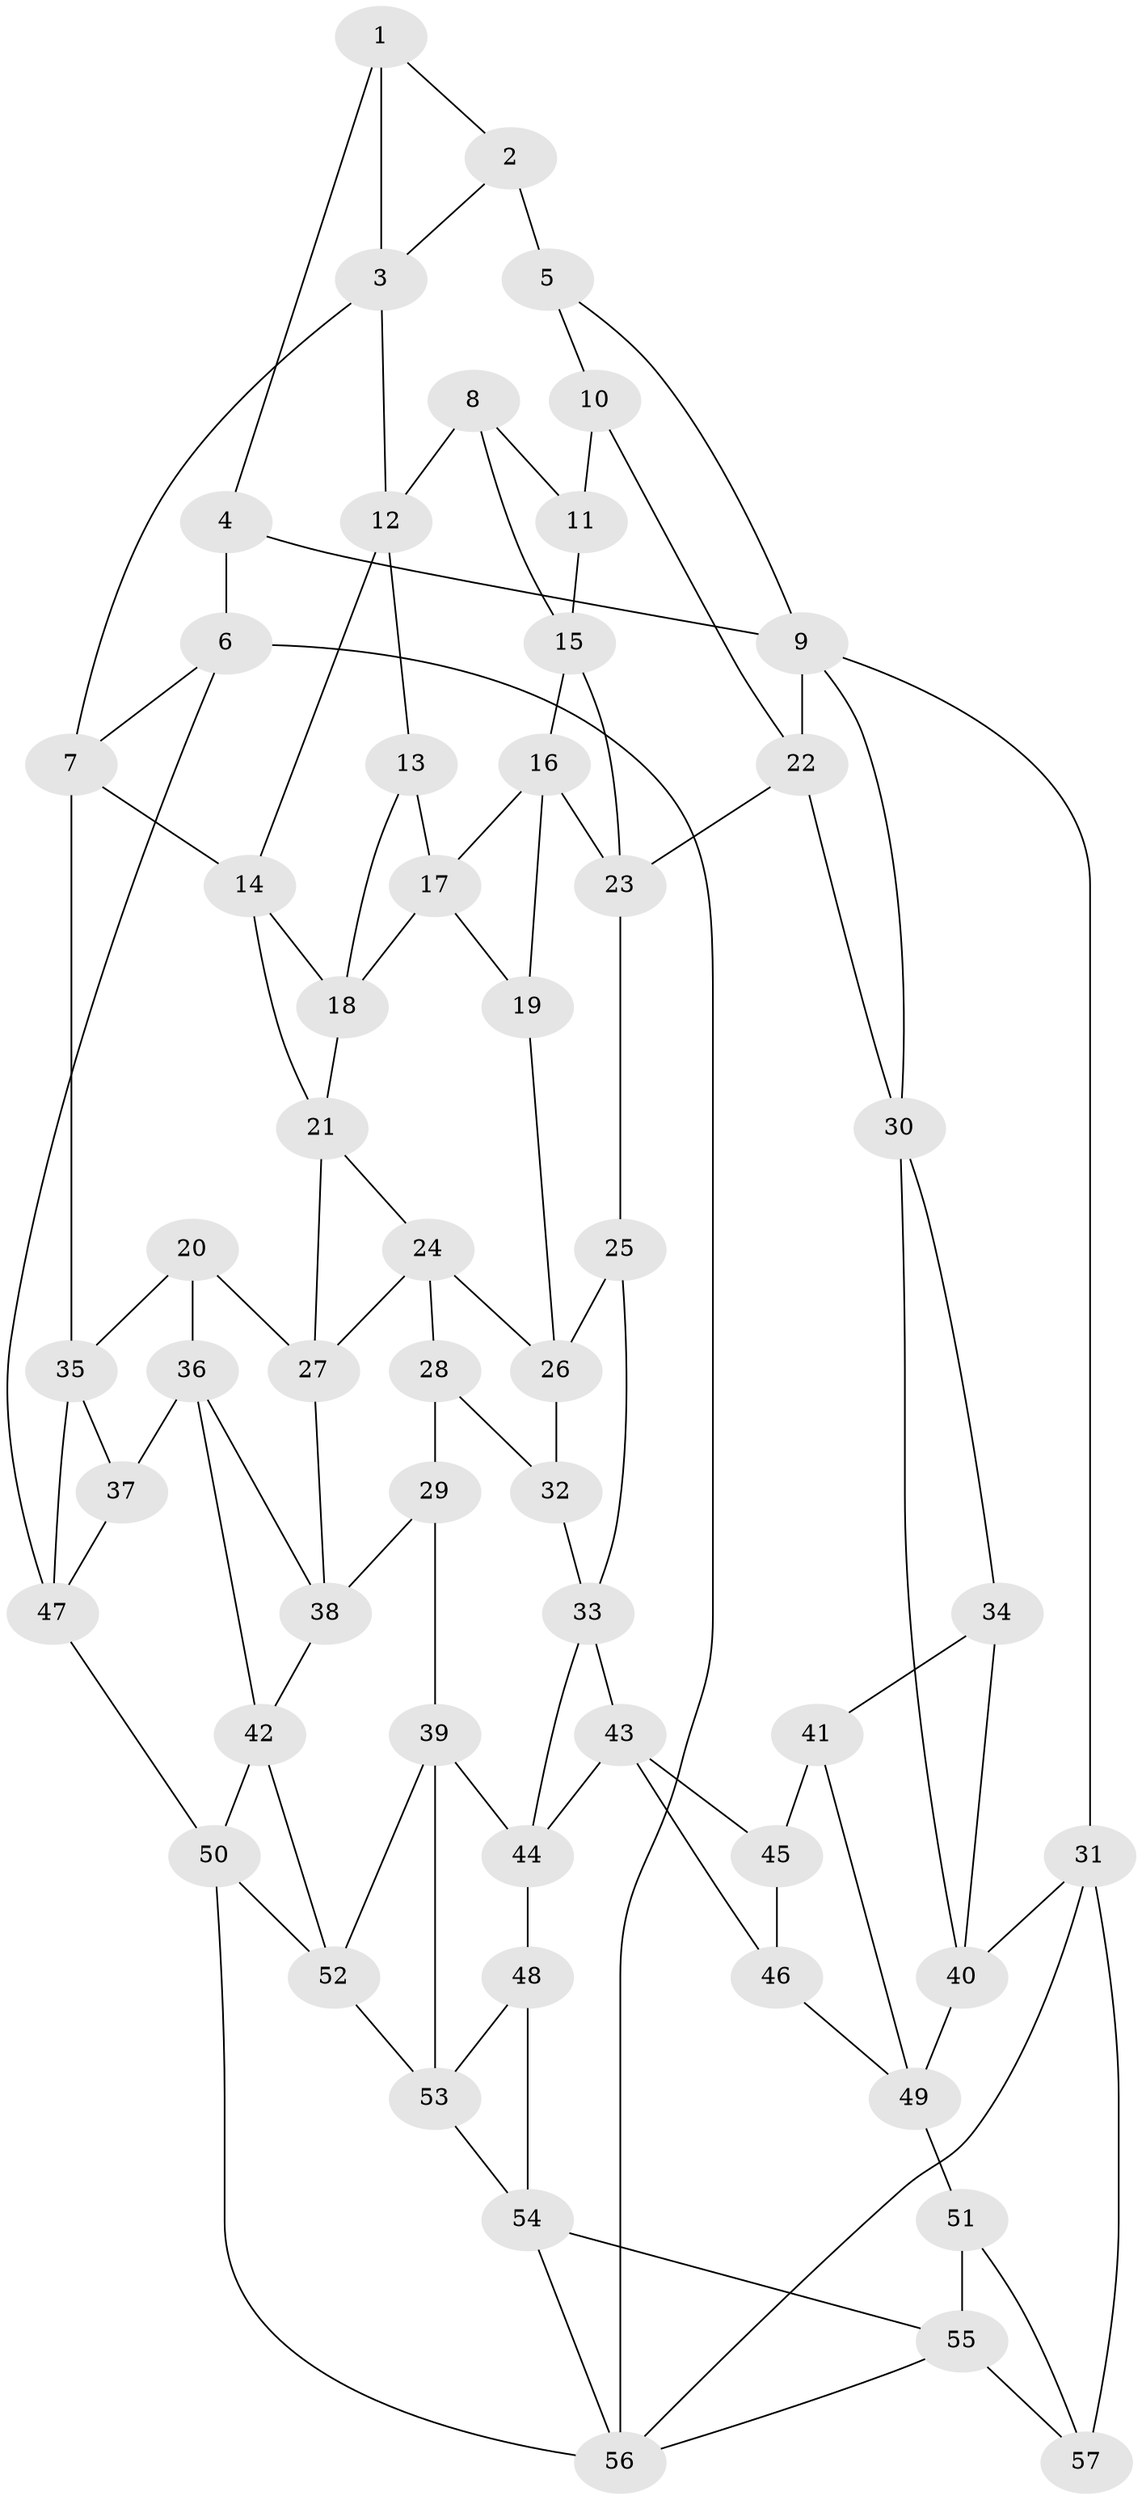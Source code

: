 // original degree distribution, {3: 0.017699115044247787, 4: 0.23008849557522124, 6: 0.20353982300884957, 5: 0.5486725663716814}
// Generated by graph-tools (version 1.1) at 2025/03/03/09/25 03:03:14]
// undirected, 57 vertices, 104 edges
graph export_dot {
graph [start="1"]
  node [color=gray90,style=filled];
  1;
  2;
  3;
  4;
  5;
  6;
  7;
  8;
  9;
  10;
  11;
  12;
  13;
  14;
  15;
  16;
  17;
  18;
  19;
  20;
  21;
  22;
  23;
  24;
  25;
  26;
  27;
  28;
  29;
  30;
  31;
  32;
  33;
  34;
  35;
  36;
  37;
  38;
  39;
  40;
  41;
  42;
  43;
  44;
  45;
  46;
  47;
  48;
  49;
  50;
  51;
  52;
  53;
  54;
  55;
  56;
  57;
  1 -- 2 [weight=1.0];
  1 -- 3 [weight=1.0];
  1 -- 4 [weight=1.0];
  2 -- 3 [weight=1.0];
  2 -- 5 [weight=2.0];
  3 -- 7 [weight=1.0];
  3 -- 12 [weight=1.0];
  4 -- 6 [weight=2.0];
  4 -- 9 [weight=1.0];
  5 -- 9 [weight=1.0];
  5 -- 10 [weight=1.0];
  6 -- 7 [weight=1.0];
  6 -- 47 [weight=1.0];
  6 -- 56 [weight=1.0];
  7 -- 14 [weight=1.0];
  7 -- 35 [weight=1.0];
  8 -- 11 [weight=1.0];
  8 -- 12 [weight=1.0];
  8 -- 15 [weight=1.0];
  9 -- 22 [weight=1.0];
  9 -- 30 [weight=1.0];
  9 -- 31 [weight=1.0];
  10 -- 11 [weight=2.0];
  10 -- 22 [weight=1.0];
  11 -- 15 [weight=1.0];
  12 -- 13 [weight=1.0];
  12 -- 14 [weight=1.0];
  13 -- 17 [weight=1.0];
  13 -- 18 [weight=1.0];
  14 -- 18 [weight=1.0];
  14 -- 21 [weight=1.0];
  15 -- 16 [weight=1.0];
  15 -- 23 [weight=1.0];
  16 -- 17 [weight=1.0];
  16 -- 19 [weight=1.0];
  16 -- 23 [weight=1.0];
  17 -- 18 [weight=1.0];
  17 -- 19 [weight=1.0];
  18 -- 21 [weight=1.0];
  19 -- 26 [weight=1.0];
  20 -- 27 [weight=1.0];
  20 -- 35 [weight=1.0];
  20 -- 36 [weight=1.0];
  21 -- 24 [weight=1.0];
  21 -- 27 [weight=1.0];
  22 -- 23 [weight=1.0];
  22 -- 30 [weight=1.0];
  23 -- 25 [weight=1.0];
  24 -- 26 [weight=1.0];
  24 -- 27 [weight=1.0];
  24 -- 28 [weight=1.0];
  25 -- 26 [weight=1.0];
  25 -- 33 [weight=1.0];
  26 -- 32 [weight=1.0];
  27 -- 38 [weight=1.0];
  28 -- 29 [weight=1.0];
  28 -- 32 [weight=2.0];
  29 -- 38 [weight=1.0];
  29 -- 39 [weight=1.0];
  30 -- 34 [weight=1.0];
  30 -- 40 [weight=1.0];
  31 -- 40 [weight=1.0];
  31 -- 56 [weight=1.0];
  31 -- 57 [weight=2.0];
  32 -- 33 [weight=1.0];
  33 -- 43 [weight=1.0];
  33 -- 44 [weight=1.0];
  34 -- 40 [weight=1.0];
  34 -- 41 [weight=1.0];
  35 -- 37 [weight=1.0];
  35 -- 47 [weight=1.0];
  36 -- 37 [weight=1.0];
  36 -- 38 [weight=1.0];
  36 -- 42 [weight=1.0];
  37 -- 47 [weight=1.0];
  38 -- 42 [weight=1.0];
  39 -- 44 [weight=1.0];
  39 -- 52 [weight=1.0];
  39 -- 53 [weight=1.0];
  40 -- 49 [weight=1.0];
  41 -- 45 [weight=2.0];
  41 -- 49 [weight=1.0];
  42 -- 50 [weight=1.0];
  42 -- 52 [weight=1.0];
  43 -- 44 [weight=1.0];
  43 -- 45 [weight=1.0];
  43 -- 46 [weight=1.0];
  44 -- 48 [weight=1.0];
  45 -- 46 [weight=1.0];
  46 -- 49 [weight=1.0];
  47 -- 50 [weight=1.0];
  48 -- 53 [weight=1.0];
  48 -- 54 [weight=1.0];
  49 -- 51 [weight=1.0];
  50 -- 52 [weight=1.0];
  50 -- 56 [weight=1.0];
  51 -- 55 [weight=1.0];
  51 -- 57 [weight=1.0];
  52 -- 53 [weight=1.0];
  53 -- 54 [weight=1.0];
  54 -- 55 [weight=1.0];
  54 -- 56 [weight=1.0];
  55 -- 56 [weight=1.0];
  55 -- 57 [weight=1.0];
}
